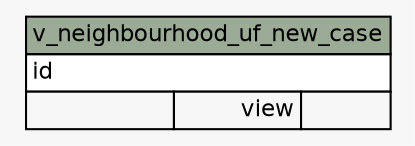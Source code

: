 // dot 2.38.0 on Linux 4.10.0-32-generic
digraph "v_neighbourhood_uf_new_case" {
  graph [
    rankdir="RL"
    bgcolor="#f7f7f7"
  ];
  node [
    fontname="Helvetica"
    fontsize="11"
    shape="plaintext"
  ];
  edge [
    arrowsize="0.8"
  ];
  "v_neighbourhood_uf_new_case" [
    label=<
    <TABLE BORDER="0" CELLBORDER="1" CELLSPACING="0" BGCOLOR="#ffffff">
      <TR><TD PORT="v_neighbourhood_uf_new_case.heading" COLSPAN="3" BGCOLOR="#9bab96" ALIGN="CENTER">v_neighbourhood_uf_new_case</TD></TR>
      <TR><TD PORT="id" COLSPAN="3" ALIGN="LEFT">id</TD></TR>
      <TR><TD ALIGN="LEFT" BGCOLOR="#f7f7f7">  </TD><TD ALIGN="RIGHT" BGCOLOR="#f7f7f7">view</TD><TD ALIGN="RIGHT" BGCOLOR="#f7f7f7">  </TD></TR>
    </TABLE>>
    URL="tables/v_neighbourhood_uf_new_case.html#"
    tooltip="v_neighbourhood_uf_new_case"
  ];
}
